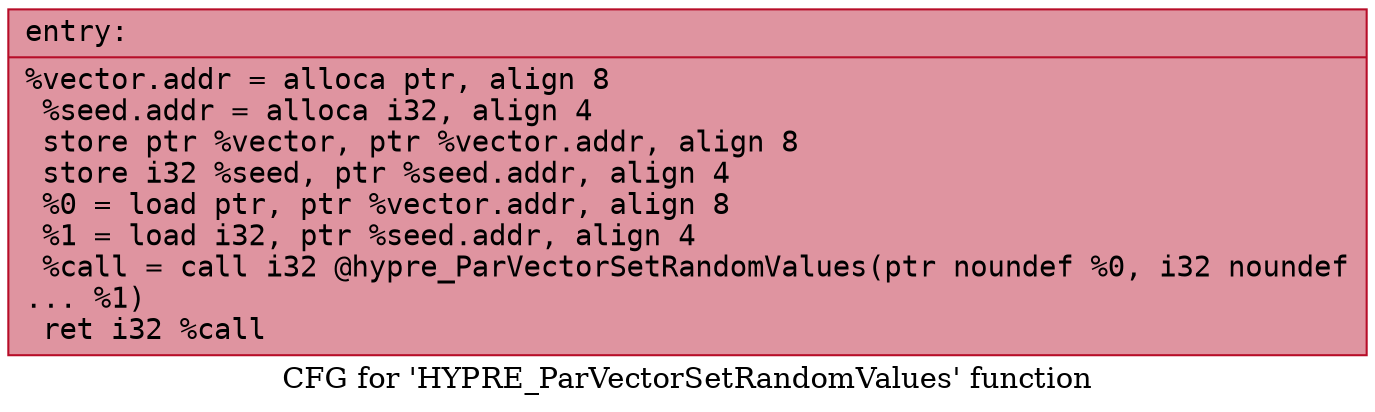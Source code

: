digraph "CFG for 'HYPRE_ParVectorSetRandomValues' function" {
	label="CFG for 'HYPRE_ParVectorSetRandomValues' function";

	Node0x55a672e13120 [shape=record,color="#b70d28ff", style=filled, fillcolor="#b70d2870" fontname="Courier",label="{entry:\l|  %vector.addr = alloca ptr, align 8\l  %seed.addr = alloca i32, align 4\l  store ptr %vector, ptr %vector.addr, align 8\l  store i32 %seed, ptr %seed.addr, align 4\l  %0 = load ptr, ptr %vector.addr, align 8\l  %1 = load i32, ptr %seed.addr, align 4\l  %call = call i32 @hypre_ParVectorSetRandomValues(ptr noundef %0, i32 noundef\l... %1)\l  ret i32 %call\l}"];
}
